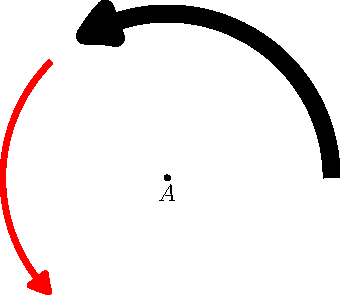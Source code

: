 import geometry;
size(6cm,0);

// currentcoordsys=cartesiansystem((1,2),i=(1,0.5),j=(-0.5,.75));
// show(currentcoordsys, xpen=invisible);

point A=(-1,1);
dot("$A$",A,S);

arc a=arc(circle(A, 2), 0, 120);
draw(a,linewidth(3mm),ArcArrow(5mm));

/*<asyxml><view file="modules/geometry.asy" type="arc" signature="arc(explicit arc,abscissa,abscissa)"/></asyxml>*/
draw(arc(a,angabscissa(135),angabscissa(225)),1mm+red,ArcArrow(3mm),TrueMargin(0,0.5mm));